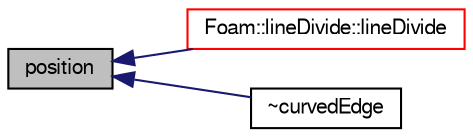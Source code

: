 digraph "position"
{
  bgcolor="transparent";
  edge [fontname="FreeSans",fontsize="10",labelfontname="FreeSans",labelfontsize="10"];
  node [fontname="FreeSans",fontsize="10",shape=record];
  rankdir="LR";
  Node209 [label="position",height=0.2,width=0.4,color="black", fillcolor="grey75", style="filled", fontcolor="black"];
  Node209 -> Node210 [dir="back",color="midnightblue",fontsize="10",style="solid",fontname="FreeSans"];
  Node210 [label="Foam::lineDivide::lineDivide",height=0.2,width=0.4,color="red",URL="$a24742.html#a732e3ab3538a71a264bbe8332b84410f",tooltip="Construct from components. "];
  Node209 -> Node212 [dir="back",color="midnightblue",fontsize="10",style="solid",fontname="FreeSans"];
  Node212 [label="~curvedEdge",height=0.2,width=0.4,color="black",URL="$a24738.html#a7b2f65734954f4bf03802255f2385064",tooltip="Destructor. "];
}
